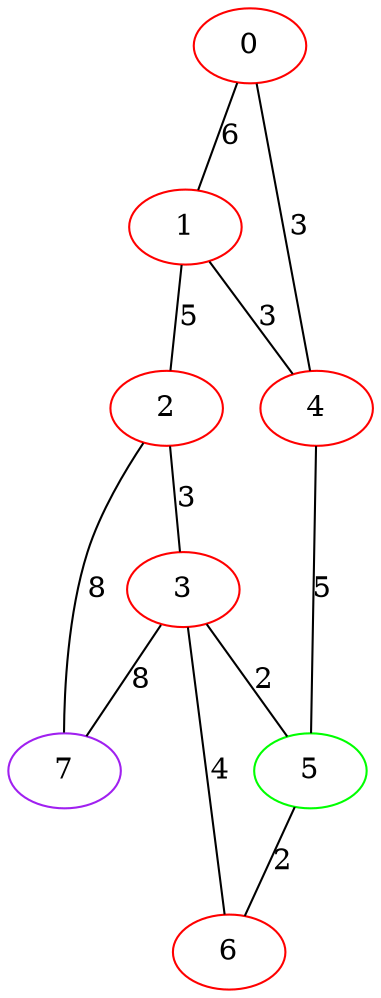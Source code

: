 graph "" {
0 [color=red, weight=1];
1 [color=red, weight=1];
2 [color=red, weight=1];
3 [color=red, weight=1];
4 [color=red, weight=1];
5 [color=green, weight=2];
6 [color=red, weight=1];
7 [color=purple, weight=4];
0 -- 1  [key=0, label=6];
0 -- 4  [key=0, label=3];
1 -- 2  [key=0, label=5];
1 -- 4  [key=0, label=3];
2 -- 3  [key=0, label=3];
2 -- 7  [key=0, label=8];
3 -- 5  [key=0, label=2];
3 -- 6  [key=0, label=4];
3 -- 7  [key=0, label=8];
4 -- 5  [key=0, label=5];
5 -- 6  [key=0, label=2];
}
